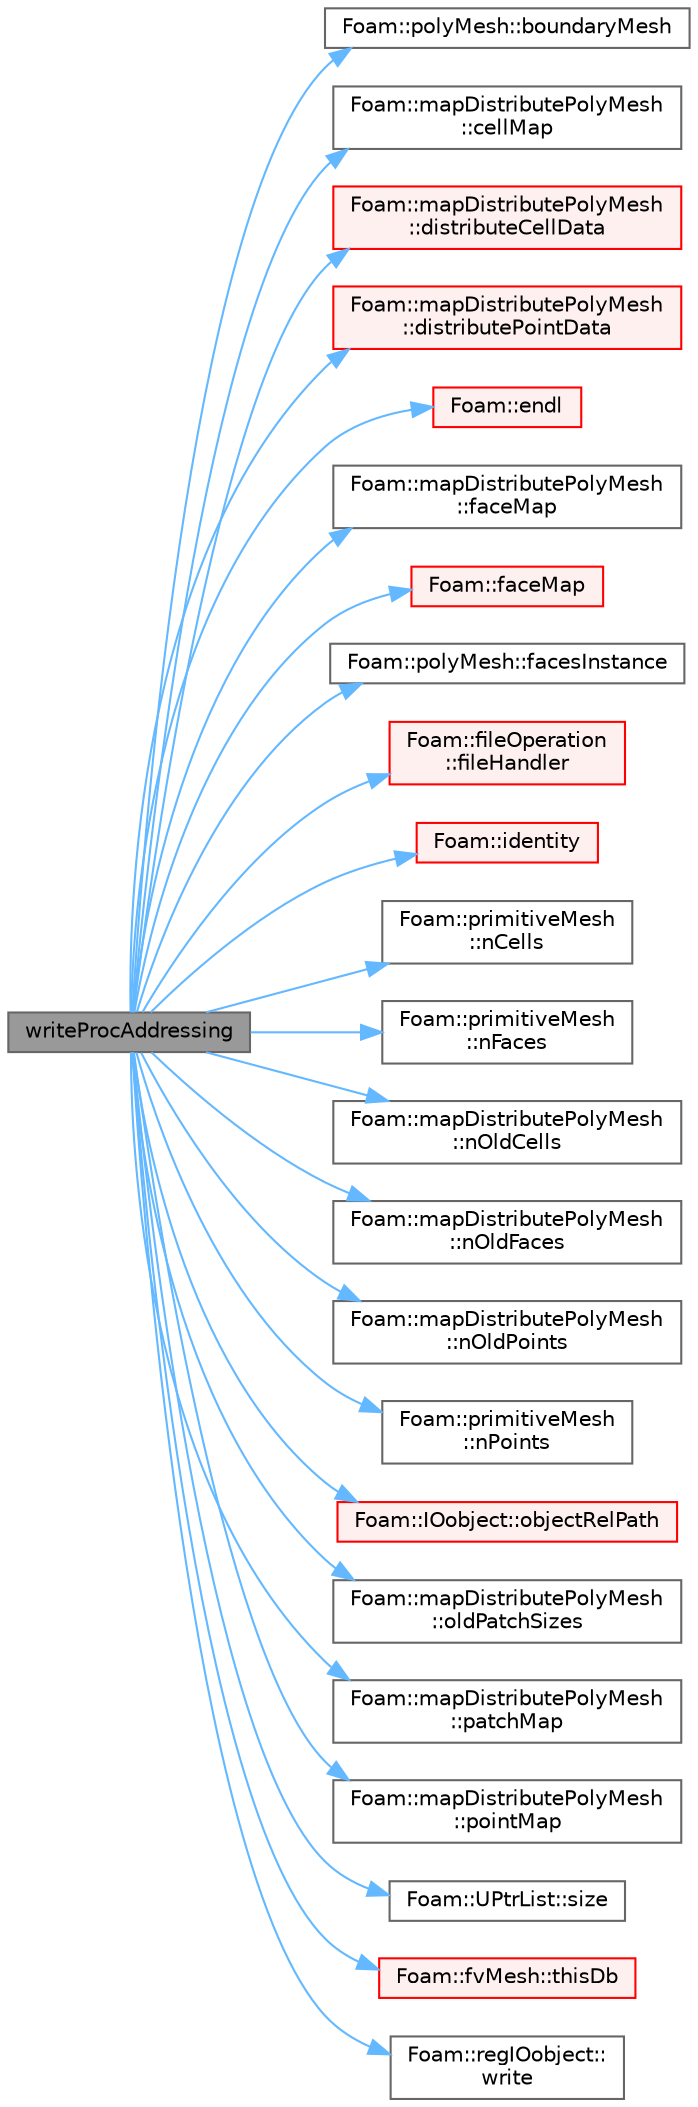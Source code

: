 digraph "writeProcAddressing"
{
 // LATEX_PDF_SIZE
  bgcolor="transparent";
  edge [fontname=Helvetica,fontsize=10,labelfontname=Helvetica,labelfontsize=10];
  node [fontname=Helvetica,fontsize=10,shape=box,height=0.2,width=0.4];
  rankdir="LR";
  Node1 [id="Node000001",label="writeProcAddressing",height=0.2,width=0.4,color="gray40", fillcolor="grey60", style="filled", fontcolor="black",tooltip=" "];
  Node1 -> Node2 [id="edge1_Node000001_Node000002",color="steelblue1",style="solid",tooltip=" "];
  Node2 [id="Node000002",label="Foam::polyMesh::boundaryMesh",height=0.2,width=0.4,color="grey40", fillcolor="white", style="filled",URL="$classFoam_1_1polyMesh.html#a02c4e324237bfa4eabeec487c0a011a0",tooltip=" "];
  Node1 -> Node3 [id="edge2_Node000001_Node000003",color="steelblue1",style="solid",tooltip=" "];
  Node3 [id="Node000003",label="Foam::mapDistributePolyMesh\l::cellMap",height=0.2,width=0.4,color="grey40", fillcolor="white", style="filled",URL="$classFoam_1_1mapDistributePolyMesh.html#aac3800a0f850d05ca27bf92ca456148e",tooltip=" "];
  Node1 -> Node4 [id="edge3_Node000001_Node000004",color="steelblue1",style="solid",tooltip=" "];
  Node4 [id="Node000004",label="Foam::mapDistributePolyMesh\l::distributeCellData",height=0.2,width=0.4,color="red", fillcolor="#FFF0F0", style="filled",URL="$classFoam_1_1mapDistributePolyMesh.html#a5708ffcaf137a514ae7301c6443d0863",tooltip=" "];
  Node1 -> Node7 [id="edge4_Node000001_Node000007",color="steelblue1",style="solid",tooltip=" "];
  Node7 [id="Node000007",label="Foam::mapDistributePolyMesh\l::distributePointData",height=0.2,width=0.4,color="red", fillcolor="#FFF0F0", style="filled",URL="$classFoam_1_1mapDistributePolyMesh.html#a9ee8fff21803383b31bc1e7e1266a1c9",tooltip=" "];
  Node1 -> Node8 [id="edge5_Node000001_Node000008",color="steelblue1",style="solid",tooltip=" "];
  Node8 [id="Node000008",label="Foam::endl",height=0.2,width=0.4,color="red", fillcolor="#FFF0F0", style="filled",URL="$namespaceFoam.html#a7d5eca45a323264dc5fe811500ebda47",tooltip=" "];
  Node1 -> Node12 [id="edge6_Node000001_Node000012",color="steelblue1",style="solid",tooltip=" "];
  Node12 [id="Node000012",label="Foam::mapDistributePolyMesh\l::faceMap",height=0.2,width=0.4,color="grey40", fillcolor="white", style="filled",URL="$classFoam_1_1mapDistributePolyMesh.html#afa361321a441e375dcf172b73862359b",tooltip=" "];
  Node1 -> Node13 [id="edge7_Node000001_Node000013",color="steelblue1",style="solid",tooltip=" "];
  Node13 [id="Node000013",label="Foam::faceMap",height=0.2,width=0.4,color="red", fillcolor="#FFF0F0", style="filled",URL="$namespaceFoam.html#a07575dc8f5db1a87af23b7c4e2647e3f",tooltip=" "];
  Node1 -> Node16 [id="edge8_Node000001_Node000016",color="steelblue1",style="solid",tooltip=" "];
  Node16 [id="Node000016",label="Foam::polyMesh::facesInstance",height=0.2,width=0.4,color="grey40", fillcolor="white", style="filled",URL="$classFoam_1_1polyMesh.html#a10996bb0856e3630cd8cfb5a803e00fa",tooltip=" "];
  Node1 -> Node17 [id="edge9_Node000001_Node000017",color="steelblue1",style="solid",tooltip=" "];
  Node17 [id="Node000017",label="Foam::fileOperation\l::fileHandler",height=0.2,width=0.4,color="red", fillcolor="#FFF0F0", style="filled",URL="$classFoam_1_1fileOperation.html#a04d5051c9ff037a58acee81e362598fc",tooltip=" "];
  Node1 -> Node25 [id="edge10_Node000001_Node000025",color="steelblue1",style="solid",tooltip=" "];
  Node25 [id="Node000025",label="Foam::identity",height=0.2,width=0.4,color="red", fillcolor="#FFF0F0", style="filled",URL="$namespaceFoam.html#a14e1da6db5665f43c1e588eab475eabf",tooltip=" "];
  Node1 -> Node28 [id="edge11_Node000001_Node000028",color="steelblue1",style="solid",tooltip=" "];
  Node28 [id="Node000028",label="Foam::primitiveMesh\l::nCells",height=0.2,width=0.4,color="grey40", fillcolor="white", style="filled",URL="$classFoam_1_1primitiveMesh.html#aaba52b9f1145afa50dff7a5d41188dd4",tooltip=" "];
  Node1 -> Node29 [id="edge12_Node000001_Node000029",color="steelblue1",style="solid",tooltip=" "];
  Node29 [id="Node000029",label="Foam::primitiveMesh\l::nFaces",height=0.2,width=0.4,color="grey40", fillcolor="white", style="filled",URL="$classFoam_1_1primitiveMesh.html#aad20a227e963e21b706a9dfa3ab7e158",tooltip=" "];
  Node1 -> Node30 [id="edge13_Node000001_Node000030",color="steelblue1",style="solid",tooltip=" "];
  Node30 [id="Node000030",label="Foam::mapDistributePolyMesh\l::nOldCells",height=0.2,width=0.4,color="grey40", fillcolor="white", style="filled",URL="$classFoam_1_1mapDistributePolyMesh.html#a5edf7079850c2c0dbd0e9c13c5cfdabe",tooltip=" "];
  Node1 -> Node31 [id="edge14_Node000001_Node000031",color="steelblue1",style="solid",tooltip=" "];
  Node31 [id="Node000031",label="Foam::mapDistributePolyMesh\l::nOldFaces",height=0.2,width=0.4,color="grey40", fillcolor="white", style="filled",URL="$classFoam_1_1mapDistributePolyMesh.html#a94180445c294abaf12977d08f53a486e",tooltip=" "];
  Node1 -> Node32 [id="edge15_Node000001_Node000032",color="steelblue1",style="solid",tooltip=" "];
  Node32 [id="Node000032",label="Foam::mapDistributePolyMesh\l::nOldPoints",height=0.2,width=0.4,color="grey40", fillcolor="white", style="filled",URL="$classFoam_1_1mapDistributePolyMesh.html#aff2bb88b62f0dabfd7a830776797e5a7",tooltip=" "];
  Node1 -> Node33 [id="edge16_Node000001_Node000033",color="steelblue1",style="solid",tooltip=" "];
  Node33 [id="Node000033",label="Foam::primitiveMesh\l::nPoints",height=0.2,width=0.4,color="grey40", fillcolor="white", style="filled",URL="$classFoam_1_1primitiveMesh.html#a9c6b6154e2b365cfc39a2514d2b79353",tooltip=" "];
  Node1 -> Node34 [id="edge17_Node000001_Node000034",color="steelblue1",style="solid",tooltip=" "];
  Node34 [id="Node000034",label="Foam::IOobject::objectRelPath",height=0.2,width=0.4,color="red", fillcolor="#FFF0F0", style="filled",URL="$classFoam_1_1IOobject.html#a90c92bc3cfe4c0e6341bad29d6de8c5c",tooltip=" "];
  Node1 -> Node36 [id="edge18_Node000001_Node000036",color="steelblue1",style="solid",tooltip=" "];
  Node36 [id="Node000036",label="Foam::mapDistributePolyMesh\l::oldPatchSizes",height=0.2,width=0.4,color="grey40", fillcolor="white", style="filled",URL="$classFoam_1_1mapDistributePolyMesh.html#a95e9219f9a4de21a939d8ad5357d39ab",tooltip=" "];
  Node1 -> Node37 [id="edge19_Node000001_Node000037",color="steelblue1",style="solid",tooltip=" "];
  Node37 [id="Node000037",label="Foam::mapDistributePolyMesh\l::patchMap",height=0.2,width=0.4,color="grey40", fillcolor="white", style="filled",URL="$classFoam_1_1mapDistributePolyMesh.html#a155262feafa9b1a1877b72bf0497d5f0",tooltip=" "];
  Node1 -> Node38 [id="edge20_Node000001_Node000038",color="steelblue1",style="solid",tooltip=" "];
  Node38 [id="Node000038",label="Foam::mapDistributePolyMesh\l::pointMap",height=0.2,width=0.4,color="grey40", fillcolor="white", style="filled",URL="$classFoam_1_1mapDistributePolyMesh.html#af92d60a83e76c1a5047b44d9d8dc6288",tooltip=" "];
  Node1 -> Node39 [id="edge21_Node000001_Node000039",color="steelblue1",style="solid",tooltip=" "];
  Node39 [id="Node000039",label="Foam::UPtrList::size",height=0.2,width=0.4,color="grey40", fillcolor="white", style="filled",URL="$classFoam_1_1UPtrList.html#a95603446b248fe1ecf5dc59bcc2eaff0",tooltip=" "];
  Node1 -> Node40 [id="edge22_Node000001_Node000040",color="steelblue1",style="solid",tooltip=" "];
  Node40 [id="Node000040",label="Foam::fvMesh::thisDb",height=0.2,width=0.4,color="red", fillcolor="#FFF0F0", style="filled",URL="$classFoam_1_1fvMesh.html#a08c13f2d7a7d781c884d4d7541c92047",tooltip=" "];
  Node1 -> Node42 [id="edge23_Node000001_Node000042",color="steelblue1",style="solid",tooltip=" "];
  Node42 [id="Node000042",label="Foam::regIOobject::\lwrite",height=0.2,width=0.4,color="grey40", fillcolor="white", style="filled",URL="$classFoam_1_1regIOobject.html#ab5c6464172e07987bb9518ca648f94d7",tooltip=" "];
}
